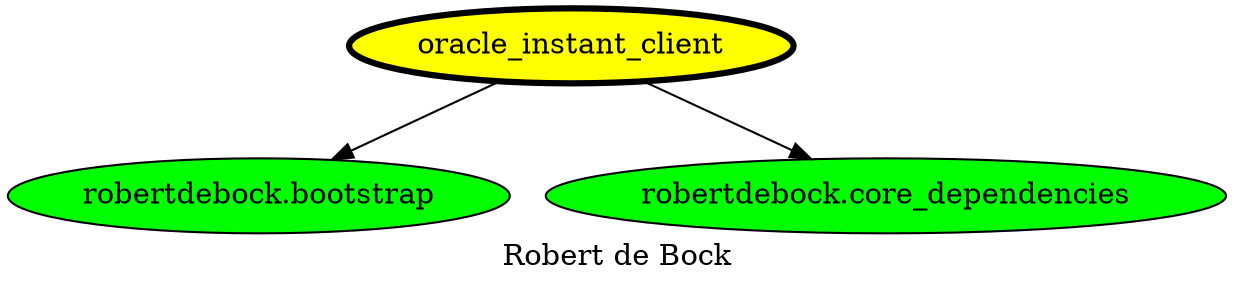 digraph PhiloDilemma {
  label = "Robert de Bock" ;
  overlap=false
  {
    "oracle_instant_client" [fillcolor=yellow style=filled penwidth=3]
    "robertdebock.bootstrap" [fillcolor=green style=filled]
    "robertdebock.core_dependencies" [fillcolor=green style=filled]
  }
  "oracle_instant_client" -> "robertdebock.bootstrap"
  "oracle_instant_client" -> "robertdebock.core_dependencies"
}
